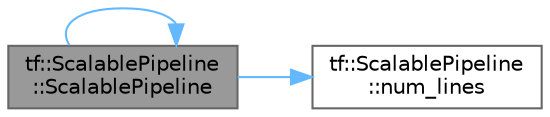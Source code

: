 digraph "tf::ScalablePipeline::ScalablePipeline"
{
 // LATEX_PDF_SIZE
  bgcolor="transparent";
  edge [fontname=Helvetica,fontsize=10,labelfontname=Helvetica,labelfontsize=10];
  node [fontname=Helvetica,fontsize=10,shape=box,height=0.2,width=0.4];
  rankdir="LR";
  Node1 [id="Node000001",label="tf::ScalablePipeline\l::ScalablePipeline",height=0.2,width=0.4,color="gray40", fillcolor="grey60", style="filled", fontcolor="black",tooltip="default constructor"];
  Node1 -> Node2 [id="edge1_Node000001_Node000002",color="steelblue1",style="solid",tooltip=" "];
  Node2 [id="Node000002",label="tf::ScalablePipeline\l::num_lines",height=0.2,width=0.4,color="grey40", fillcolor="white", style="filled",URL="$classtf_1_1_scalable_pipeline.html#a5a4dd65638e8e06e35cb4c5792d044cc",tooltip="queries the number of parallel lines"];
  Node1 -> Node1 [id="edge2_Node000001_Node000001",color="steelblue1",style="solid",tooltip=" "];
}
